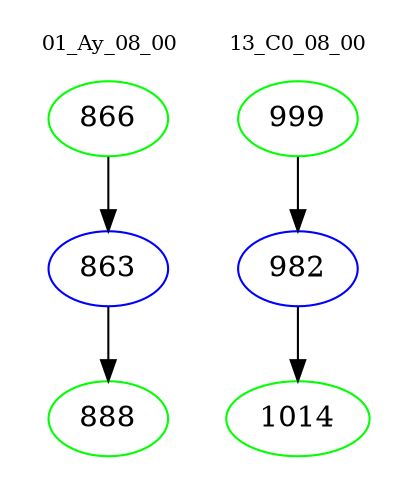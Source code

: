 digraph{
subgraph cluster_0 {
color = white
label = "01_Ay_08_00";
fontsize=10;
T0_866 [label="866", color="green"]
T0_866 -> T0_863 [color="black"]
T0_863 [label="863", color="blue"]
T0_863 -> T0_888 [color="black"]
T0_888 [label="888", color="green"]
}
subgraph cluster_1 {
color = white
label = "13_C0_08_00";
fontsize=10;
T1_999 [label="999", color="green"]
T1_999 -> T1_982 [color="black"]
T1_982 [label="982", color="blue"]
T1_982 -> T1_1014 [color="black"]
T1_1014 [label="1014", color="green"]
}
}
